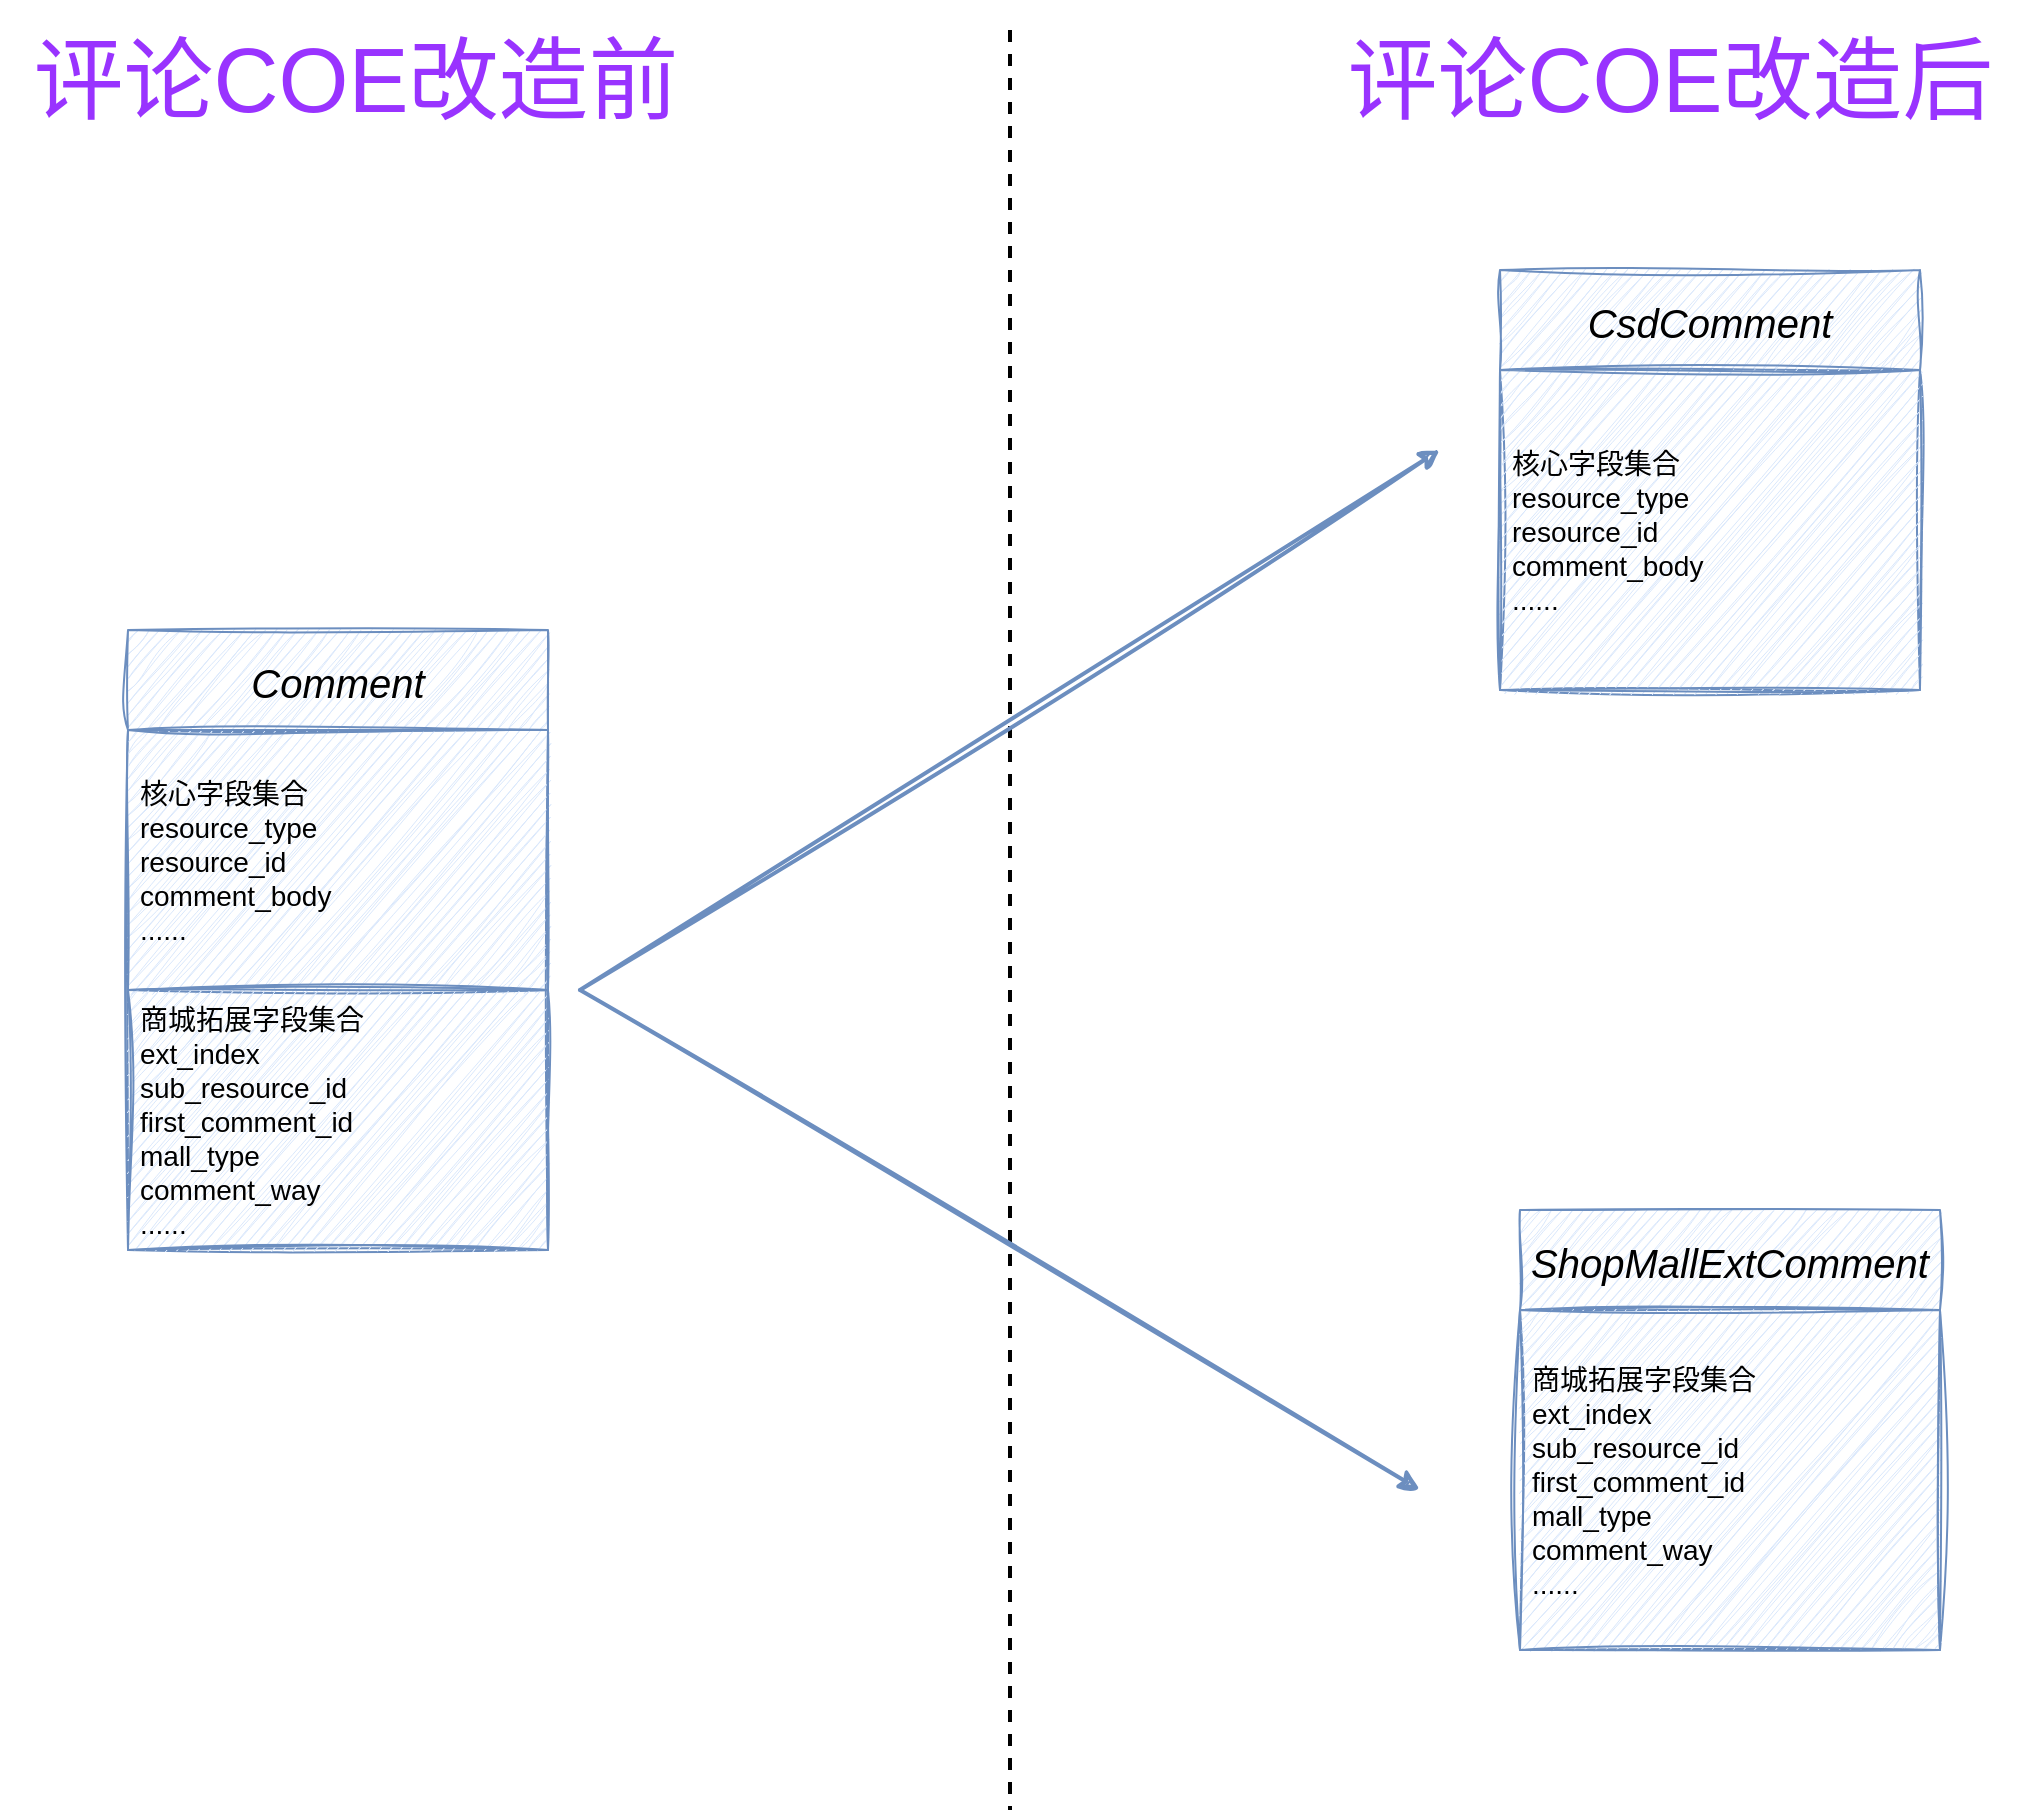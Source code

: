 <mxfile version="20.8.23" type="github"><diagram id="C5RBs43oDa-KdzZeNtuy" name="Page-1"><mxGraphModel dx="2074" dy="1131" grid="1" gridSize="10" guides="1" tooltips="1" connect="1" arrows="1" fold="1" page="1" pageScale="1" pageWidth="827" pageHeight="1169" math="0" shadow="0"><root><mxCell id="WIyWlLk6GJQsqaUBKTNV-0"/><mxCell id="WIyWlLk6GJQsqaUBKTNV-1" parent="WIyWlLk6GJQsqaUBKTNV-0"/><mxCell id="SNMV0da7-mxv0Kt5lc5y-27" value="Comment" style="swimlane;fontStyle=2;align=center;verticalAlign=middle;childLayout=stackLayout;horizontal=1;startSize=50;horizontalStack=0;resizeParent=1;resizeLast=0;collapsible=1;marginBottom=0;rounded=0;shadow=0;strokeWidth=1;fillColor=#dae8fc;strokeColor=#6c8ebf;sketch=1;curveFitting=1;jiggle=2;fontSize=20;" parent="WIyWlLk6GJQsqaUBKTNV-1" vertex="1"><mxGeometry x="204" y="510" width="210" height="310" as="geometry"><mxRectangle x="230" y="140" width="160" height="26" as="alternateBounds"/></mxGeometry></mxCell><mxCell id="SNMV0da7-mxv0Kt5lc5y-28" value="核心字段集合&#10;resource_type&#10;resource_id&#10;comment_body&#10;......" style="text;align=left;verticalAlign=middle;spacingLeft=4;spacingRight=4;overflow=hidden;rotatable=0;points=[[0,0.5],[1,0.5]];portConstraint=eastwest;sketch=1;curveFitting=1;jiggle=2;fontSize=14;fillColor=#dae8fc;strokeColor=#6c8ebf;" parent="SNMV0da7-mxv0Kt5lc5y-27" vertex="1"><mxGeometry y="50" width="210" height="130" as="geometry"/></mxCell><mxCell id="SNMV0da7-mxv0Kt5lc5y-29" value="商城拓展字段集合&#10;ext_index&#10;sub_resource_id&#10;first_comment_id&#10;mall_type&#10;comment_way&#10;......" style="text;align=left;verticalAlign=middle;spacingLeft=4;spacingRight=4;overflow=hidden;rotatable=0;points=[[0,0.5],[1,0.5]];portConstraint=eastwest;fillColor=#dae8fc;strokeColor=#6c8ebf;sketch=1;curveFitting=1;jiggle=2;fontSize=14;" parent="SNMV0da7-mxv0Kt5lc5y-27" vertex="1"><mxGeometry y="180" width="210" height="130" as="geometry"/></mxCell><mxCell id="IEYArmCjWMqC8iR9iTE1-0" value="CsdComment" style="swimlane;fontStyle=2;align=center;verticalAlign=middle;childLayout=stackLayout;horizontal=1;startSize=50;horizontalStack=0;resizeParent=1;resizeLast=0;collapsible=1;marginBottom=0;rounded=0;shadow=0;strokeWidth=1;fillColor=#dae8fc;strokeColor=#6c8ebf;sketch=1;curveFitting=1;jiggle=2;fontSize=20;" vertex="1" parent="WIyWlLk6GJQsqaUBKTNV-1"><mxGeometry x="890" y="330" width="210" height="210" as="geometry"><mxRectangle x="230" y="140" width="160" height="26" as="alternateBounds"/></mxGeometry></mxCell><mxCell id="IEYArmCjWMqC8iR9iTE1-1" value="核心字段集合&#10;resource_type&#10;resource_id&#10;comment_body&#10;......" style="text;align=left;verticalAlign=middle;spacingLeft=4;spacingRight=4;overflow=hidden;rotatable=0;points=[[0,0.5],[1,0.5]];portConstraint=eastwest;sketch=1;curveFitting=1;jiggle=2;fontSize=14;fillColor=#dae8fc;strokeColor=#6c8ebf;" vertex="1" parent="IEYArmCjWMqC8iR9iTE1-0"><mxGeometry y="50" width="210" height="160" as="geometry"/></mxCell><mxCell id="IEYArmCjWMqC8iR9iTE1-3" value="ShopMallExtComment" style="swimlane;fontStyle=2;align=center;verticalAlign=middle;childLayout=stackLayout;horizontal=1;startSize=50;horizontalStack=0;resizeParent=1;resizeLast=0;collapsible=1;marginBottom=0;rounded=0;shadow=0;strokeWidth=1;fillColor=#dae8fc;strokeColor=#6c8ebf;sketch=1;curveFitting=1;jiggle=2;fontSize=20;" vertex="1" parent="WIyWlLk6GJQsqaUBKTNV-1"><mxGeometry x="900" y="800" width="210" height="220" as="geometry"><mxRectangle x="230" y="140" width="160" height="26" as="alternateBounds"/></mxGeometry></mxCell><mxCell id="IEYArmCjWMqC8iR9iTE1-5" value="商城拓展字段集合&#10;ext_index&#10;sub_resource_id&#10;first_comment_id&#10;mall_type&#10;comment_way&#10;......" style="text;align=left;verticalAlign=middle;spacingLeft=4;spacingRight=4;overflow=hidden;rotatable=0;points=[[0,0.5],[1,0.5]];portConstraint=eastwest;fillColor=#dae8fc;strokeColor=#6c8ebf;sketch=1;curveFitting=1;jiggle=2;fontSize=14;" vertex="1" parent="IEYArmCjWMqC8iR9iTE1-3"><mxGeometry y="50" width="210" height="170" as="geometry"/></mxCell><mxCell id="IEYArmCjWMqC8iR9iTE1-6" value="" style="line;strokeWidth=2;direction=south;html=1;hachureGap=4;fontFamily=Architects Daughter;fontSource=https%3A%2F%2Ffonts.googleapis.com%2Fcss%3Ffamily%3DArchitects%2BDaughter;fontSize=20;dashed=1;" vertex="1" parent="WIyWlLk6GJQsqaUBKTNV-1"><mxGeometry x="640" y="210" width="10" height="890" as="geometry"/></mxCell><mxCell id="IEYArmCjWMqC8iR9iTE1-7" value="&lt;div data-docx-has-block-data=&quot;false&quot; data-page-id=&quot;MmY3dnBYno8vMrxCCS0ccUi1nzh&quot; style=&quot;font-size: 45px;&quot;&gt;&lt;div class=&quot;old-record-id-MmY3dnBYno8vMrxCCS0ccUi1nzh&quot; style=&quot;font-size: 45px;&quot;&gt;&lt;font color=&quot;#9933ff&quot;&gt;评论COE改造前&lt;/font&gt;&lt;/div&gt;&lt;/div&gt;" style="text;html=1;strokeColor=none;fillColor=none;align=center;verticalAlign=middle;whiteSpace=wrap;rounded=0;sketch=1;fontSize=45;fontColor=#FF66FF;" vertex="1" parent="WIyWlLk6GJQsqaUBKTNV-1"><mxGeometry x="140" y="210" width="356" height="50" as="geometry"/></mxCell><mxCell id="IEYArmCjWMqC8iR9iTE1-8" value="&lt;div data-docx-has-block-data=&quot;false&quot; data-page-id=&quot;MmY3dnBYno8vMrxCCS0ccUi1nzh&quot; style=&quot;font-size: 45px;&quot;&gt;&lt;div class=&quot;old-record-id-MmY3dnBYno8vMrxCCS0ccUi1nzh&quot; style=&quot;font-size: 45px;&quot;&gt;&lt;font color=&quot;#9933ff&quot;&gt;评论COE改造后&lt;/font&gt;&lt;/div&gt;&lt;/div&gt;" style="text;html=1;strokeColor=none;fillColor=none;align=center;verticalAlign=middle;whiteSpace=wrap;rounded=0;sketch=1;fontSize=45;fontColor=#FF66FF;" vertex="1" parent="WIyWlLk6GJQsqaUBKTNV-1"><mxGeometry x="800" y="195" width="350" height="80" as="geometry"/></mxCell><mxCell id="IEYArmCjWMqC8iR9iTE1-9" value="" style="endArrow=classic;html=1;rounded=0;sketch=1;hachureGap=4;jiggle=2;curveFitting=1;fontFamily=Architects Daughter;fontSource=https%3A%2F%2Ffonts.googleapis.com%2Fcss%3Ffamily%3DArchitects%2BDaughter;fontSize=16;fillColor=#dae8fc;strokeColor=#6c8ebf;strokeWidth=2;" edge="1" parent="WIyWlLk6GJQsqaUBKTNV-1"><mxGeometry width="50" height="50" relative="1" as="geometry"><mxPoint x="430" y="690" as="sourcePoint"/><mxPoint x="860" y="420" as="targetPoint"/></mxGeometry></mxCell><mxCell id="IEYArmCjWMqC8iR9iTE1-10" value="" style="endArrow=classic;html=1;rounded=0;sketch=1;hachureGap=4;jiggle=2;curveFitting=1;fontFamily=Architects Daughter;fontSource=https%3A%2F%2Ffonts.googleapis.com%2Fcss%3Ffamily%3DArchitects%2BDaughter;fontSize=16;fillColor=#dae8fc;strokeColor=#6c8ebf;strokeWidth=2;" edge="1" parent="WIyWlLk6GJQsqaUBKTNV-1"><mxGeometry width="50" height="50" relative="1" as="geometry"><mxPoint x="430" y="690" as="sourcePoint"/><mxPoint x="850" y="940" as="targetPoint"/></mxGeometry></mxCell></root></mxGraphModel></diagram></mxfile>